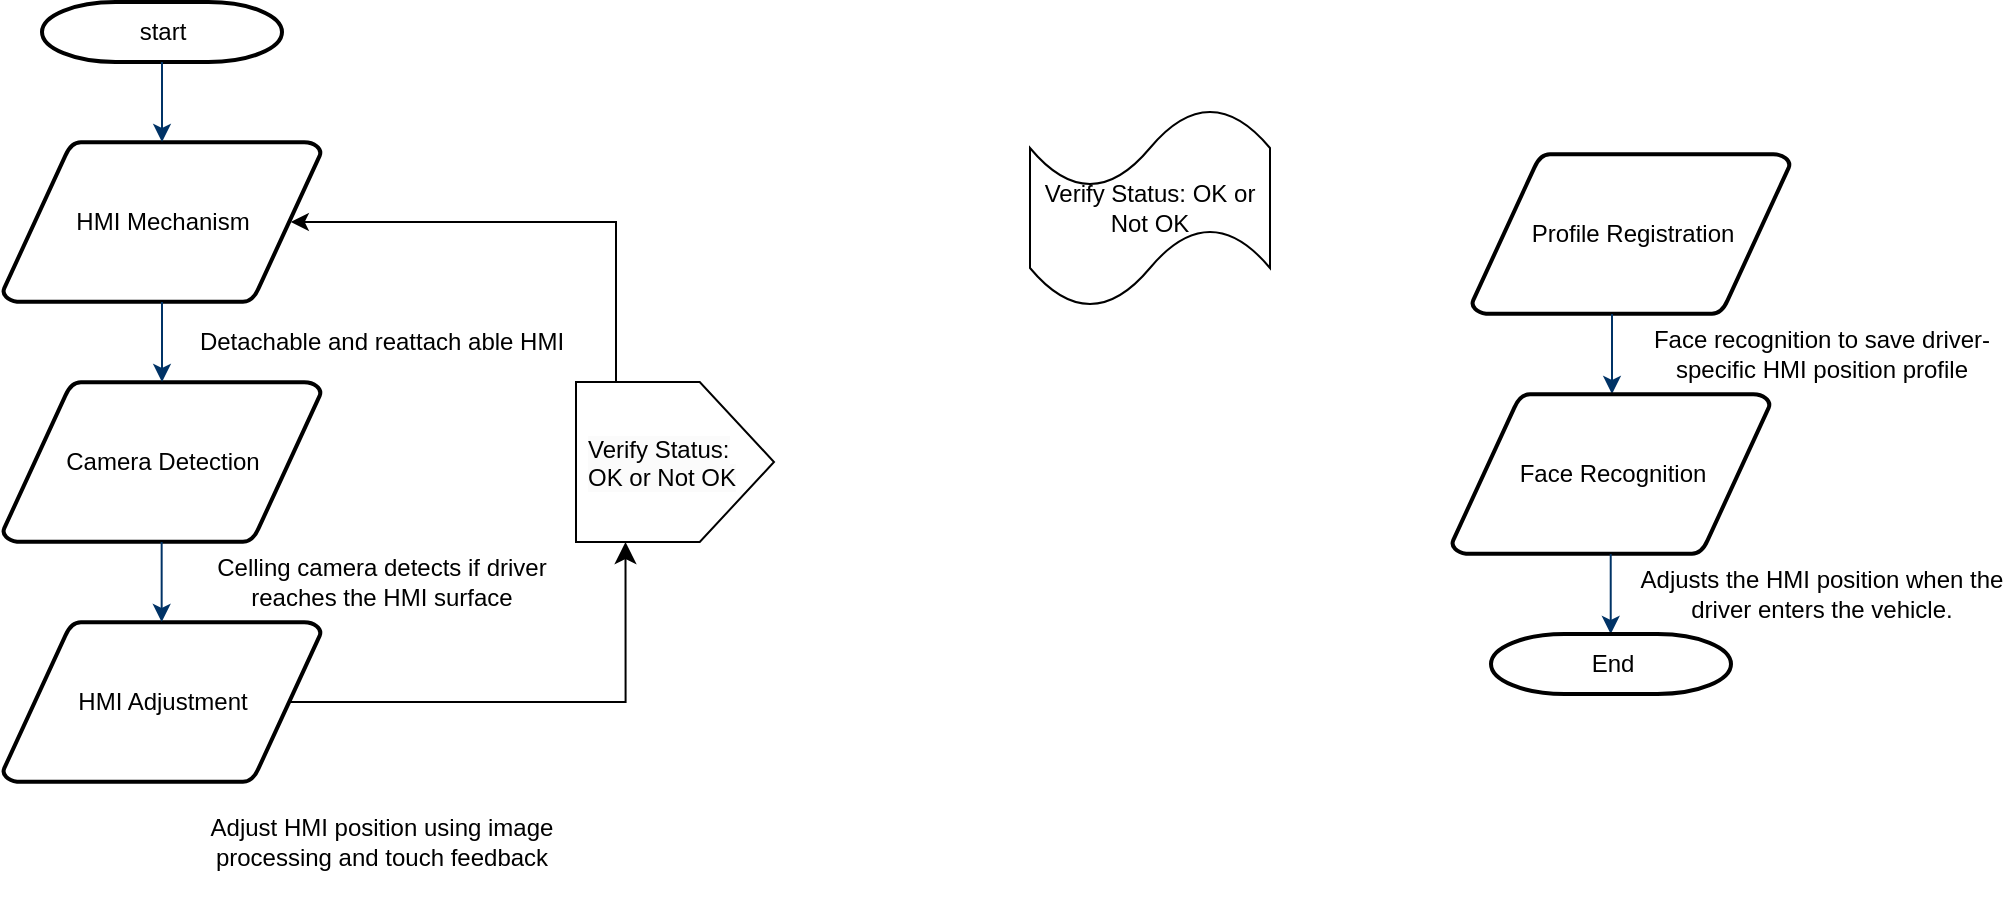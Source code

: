 <mxfile version="24.7.6">
  <diagram id="6a731a19-8d31-9384-78a2-239565b7b9f0" name="Page-1">
    <mxGraphModel dx="522" dy="223" grid="0" gridSize="10" guides="1" tooltips="1" connect="1" arrows="1" fold="1" page="1" pageScale="1" pageWidth="1169" pageHeight="827" background="none" math="0" shadow="0">
      <root>
        <mxCell id="0" />
        <mxCell id="1" parent="0" />
        <mxCell id="2" value="start" style="shape=mxgraph.flowchart.terminator;strokeWidth=2;gradientColor=none;gradientDirection=north;fontStyle=0;html=1;" parent="1" vertex="1">
          <mxGeometry x="260" y="60" width="120" height="30" as="geometry" />
        </mxCell>
        <mxCell id="3" value="HMI Mechanism" style="shape=mxgraph.flowchart.data;strokeWidth=2;gradientColor=none;gradientDirection=north;fontStyle=0;html=1;" parent="1" vertex="1">
          <mxGeometry x="240.5" y="130" width="159" height="80" as="geometry" />
        </mxCell>
        <mxCell id="4" value="HMI Adjustment" style="shape=mxgraph.flowchart.data;strokeWidth=2;gradientColor=none;gradientDirection=north;fontStyle=0;html=1;" parent="1" vertex="1">
          <mxGeometry x="240.5" y="370" width="159" height="80" as="geometry" />
        </mxCell>
        <mxCell id="5" value="Camera Detection" style="shape=mxgraph.flowchart.data;strokeWidth=2;gradientColor=none;gradientDirection=north;fontStyle=0;html=1;" parent="1" vertex="1">
          <mxGeometry x="240.5" y="250" width="159" height="80" as="geometry" />
        </mxCell>
        <mxCell id="7" style="fontStyle=1;strokeColor=#003366;strokeWidth=1;html=1;" parent="1" source="2" target="3" edge="1">
          <mxGeometry relative="1" as="geometry" />
        </mxCell>
        <mxCell id="8" style="fontStyle=1;strokeColor=#003366;strokeWidth=1;html=1;" parent="1" source="3" target="5" edge="1">
          <mxGeometry relative="1" as="geometry" />
        </mxCell>
        <mxCell id="13" value="Profile Registration" style="shape=mxgraph.flowchart.data;strokeWidth=2;gradientColor=none;gradientDirection=north;fontStyle=0;html=1;" parent="1" vertex="1">
          <mxGeometry x="975" y="136" width="159" height="80" as="geometry" />
        </mxCell>
        <mxCell id="GH0UqKwVndS1nuWGwgYn-55" value="Detachable and reattach able HMI" style="text;html=1;align=center;verticalAlign=middle;whiteSpace=wrap;rounded=0;" vertex="1" parent="1">
          <mxGeometry x="330" y="190" width="200" height="80" as="geometry" />
        </mxCell>
        <mxCell id="GH0UqKwVndS1nuWGwgYn-57" value="Celling camera detects if driver reaches the HMI surface" style="text;html=1;align=center;verticalAlign=middle;whiteSpace=wrap;rounded=0;" vertex="1" parent="1">
          <mxGeometry x="335" y="310" width="190" height="80" as="geometry" />
        </mxCell>
        <mxCell id="GH0UqKwVndS1nuWGwgYn-58" style="fontStyle=1;strokeColor=#003366;strokeWidth=1;html=1;" edge="1" parent="1">
          <mxGeometry relative="1" as="geometry">
            <mxPoint x="319.83" y="330" as="sourcePoint" />
            <mxPoint x="319.83" y="370" as="targetPoint" />
          </mxGeometry>
        </mxCell>
        <mxCell id="GH0UqKwVndS1nuWGwgYn-59" value="Adjust HMI position using image processing and touch feedback" style="text;html=1;align=center;verticalAlign=middle;whiteSpace=wrap;rounded=0;" vertex="1" parent="1">
          <mxGeometry x="330" y="440" width="200" height="80" as="geometry" />
        </mxCell>
        <mxCell id="GH0UqKwVndS1nuWGwgYn-60" value="Face recognition to save driver-specific HMI position profile" style="text;html=1;align=center;verticalAlign=middle;whiteSpace=wrap;rounded=0;" vertex="1" parent="1">
          <mxGeometry x="1055" y="196" width="190" height="80" as="geometry" />
        </mxCell>
        <mxCell id="GH0UqKwVndS1nuWGwgYn-61" style="fontStyle=1;strokeColor=#003366;strokeWidth=1;html=1;" edge="1" parent="1">
          <mxGeometry relative="1" as="geometry">
            <mxPoint x="1045" y="216" as="sourcePoint" />
            <mxPoint x="1045" y="256" as="targetPoint" />
          </mxGeometry>
        </mxCell>
        <mxCell id="GH0UqKwVndS1nuWGwgYn-62" value="Face Recognition" style="shape=mxgraph.flowchart.data;strokeWidth=2;gradientColor=none;gradientDirection=north;fontStyle=0;html=1;" vertex="1" parent="1">
          <mxGeometry x="965" y="256" width="159" height="80" as="geometry" />
        </mxCell>
        <mxCell id="GH0UqKwVndS1nuWGwgYn-65" style="fontStyle=1;strokeColor=#003366;strokeWidth=1;html=1;" edge="1" parent="1">
          <mxGeometry relative="1" as="geometry">
            <mxPoint x="1044.36" y="336" as="sourcePoint" />
            <mxPoint x="1044.36" y="376" as="targetPoint" />
          </mxGeometry>
        </mxCell>
        <mxCell id="GH0UqKwVndS1nuWGwgYn-66" value="Adjusts the HMI position when the driver enters the vehicle." style="text;html=1;align=center;verticalAlign=middle;whiteSpace=wrap;rounded=0;" vertex="1" parent="1">
          <mxGeometry x="1055" y="316" width="190" height="80" as="geometry" />
        </mxCell>
        <mxCell id="GH0UqKwVndS1nuWGwgYn-72" value="End" style="shape=mxgraph.flowchart.terminator;strokeWidth=2;gradientColor=none;gradientDirection=north;fontStyle=0;html=1;" vertex="1" parent="1">
          <mxGeometry x="984.5" y="376" width="120" height="30" as="geometry" />
        </mxCell>
        <mxCell id="GH0UqKwVndS1nuWGwgYn-73" value="Verify Status: OK or Not OK" style="shape=tape;whiteSpace=wrap;html=1;" vertex="1" parent="1">
          <mxGeometry x="754" y="113" width="120" height="100" as="geometry" />
        </mxCell>
        <mxCell id="GH0UqKwVndS1nuWGwgYn-90" style="edgeStyle=elbowEdgeStyle;rounded=0;orthogonalLoop=1;jettySize=auto;html=1;exitX=1;exitY=0.25;exitDx=0;exitDy=0;entryX=0.905;entryY=0.5;entryDx=0;entryDy=0;entryPerimeter=0;" edge="1" parent="1" source="GH0UqKwVndS1nuWGwgYn-83" target="3">
          <mxGeometry relative="1" as="geometry">
            <mxPoint x="592" y="228.944" as="targetPoint" />
            <Array as="points">
              <mxPoint x="547" y="214" />
            </Array>
          </mxGeometry>
        </mxCell>
        <mxCell id="GH0UqKwVndS1nuWGwgYn-83" value="" style="shape=offPageConnector;whiteSpace=wrap;html=1;rotation=-90;" vertex="1" parent="1">
          <mxGeometry x="536.5" y="240.5" width="80" height="99" as="geometry" />
        </mxCell>
        <mxCell id="GH0UqKwVndS1nuWGwgYn-85" value="" style="edgeStyle=segmentEdgeStyle;endArrow=classic;html=1;curved=0;rounded=0;endSize=8;startSize=8;exitX=0.905;exitY=0.5;exitDx=0;exitDy=0;exitPerimeter=0;entryX=0;entryY=0.25;entryDx=0;entryDy=0;" edge="1" parent="1" source="4" target="GH0UqKwVndS1nuWGwgYn-83">
          <mxGeometry width="50" height="50" relative="1" as="geometry">
            <mxPoint x="684" y="325" as="sourcePoint" />
            <mxPoint x="734" y="275" as="targetPoint" />
          </mxGeometry>
        </mxCell>
        <mxCell id="GH0UqKwVndS1nuWGwgYn-91" value="&lt;span style=&quot;color: rgb(0, 0, 0); font-family: Helvetica; font-size: 12px; font-style: normal; font-variant-ligatures: normal; font-variant-caps: normal; font-weight: 400; letter-spacing: normal; orphans: 2; text-align: center; text-indent: 0px; text-transform: none; widows: 2; word-spacing: 0px; -webkit-text-stroke-width: 0px; white-space: normal; background-color: rgb(251, 251, 251); text-decoration-thickness: initial; text-decoration-style: initial; text-decoration-color: initial; display: inline !important; float: none;&quot;&gt;Verify Status: OK or Not OK&lt;/span&gt;" style="text;whiteSpace=wrap;html=1;" vertex="1" parent="1">
          <mxGeometry x="531" y="270" width="91" height="36" as="geometry" />
        </mxCell>
      </root>
    </mxGraphModel>
  </diagram>
</mxfile>
